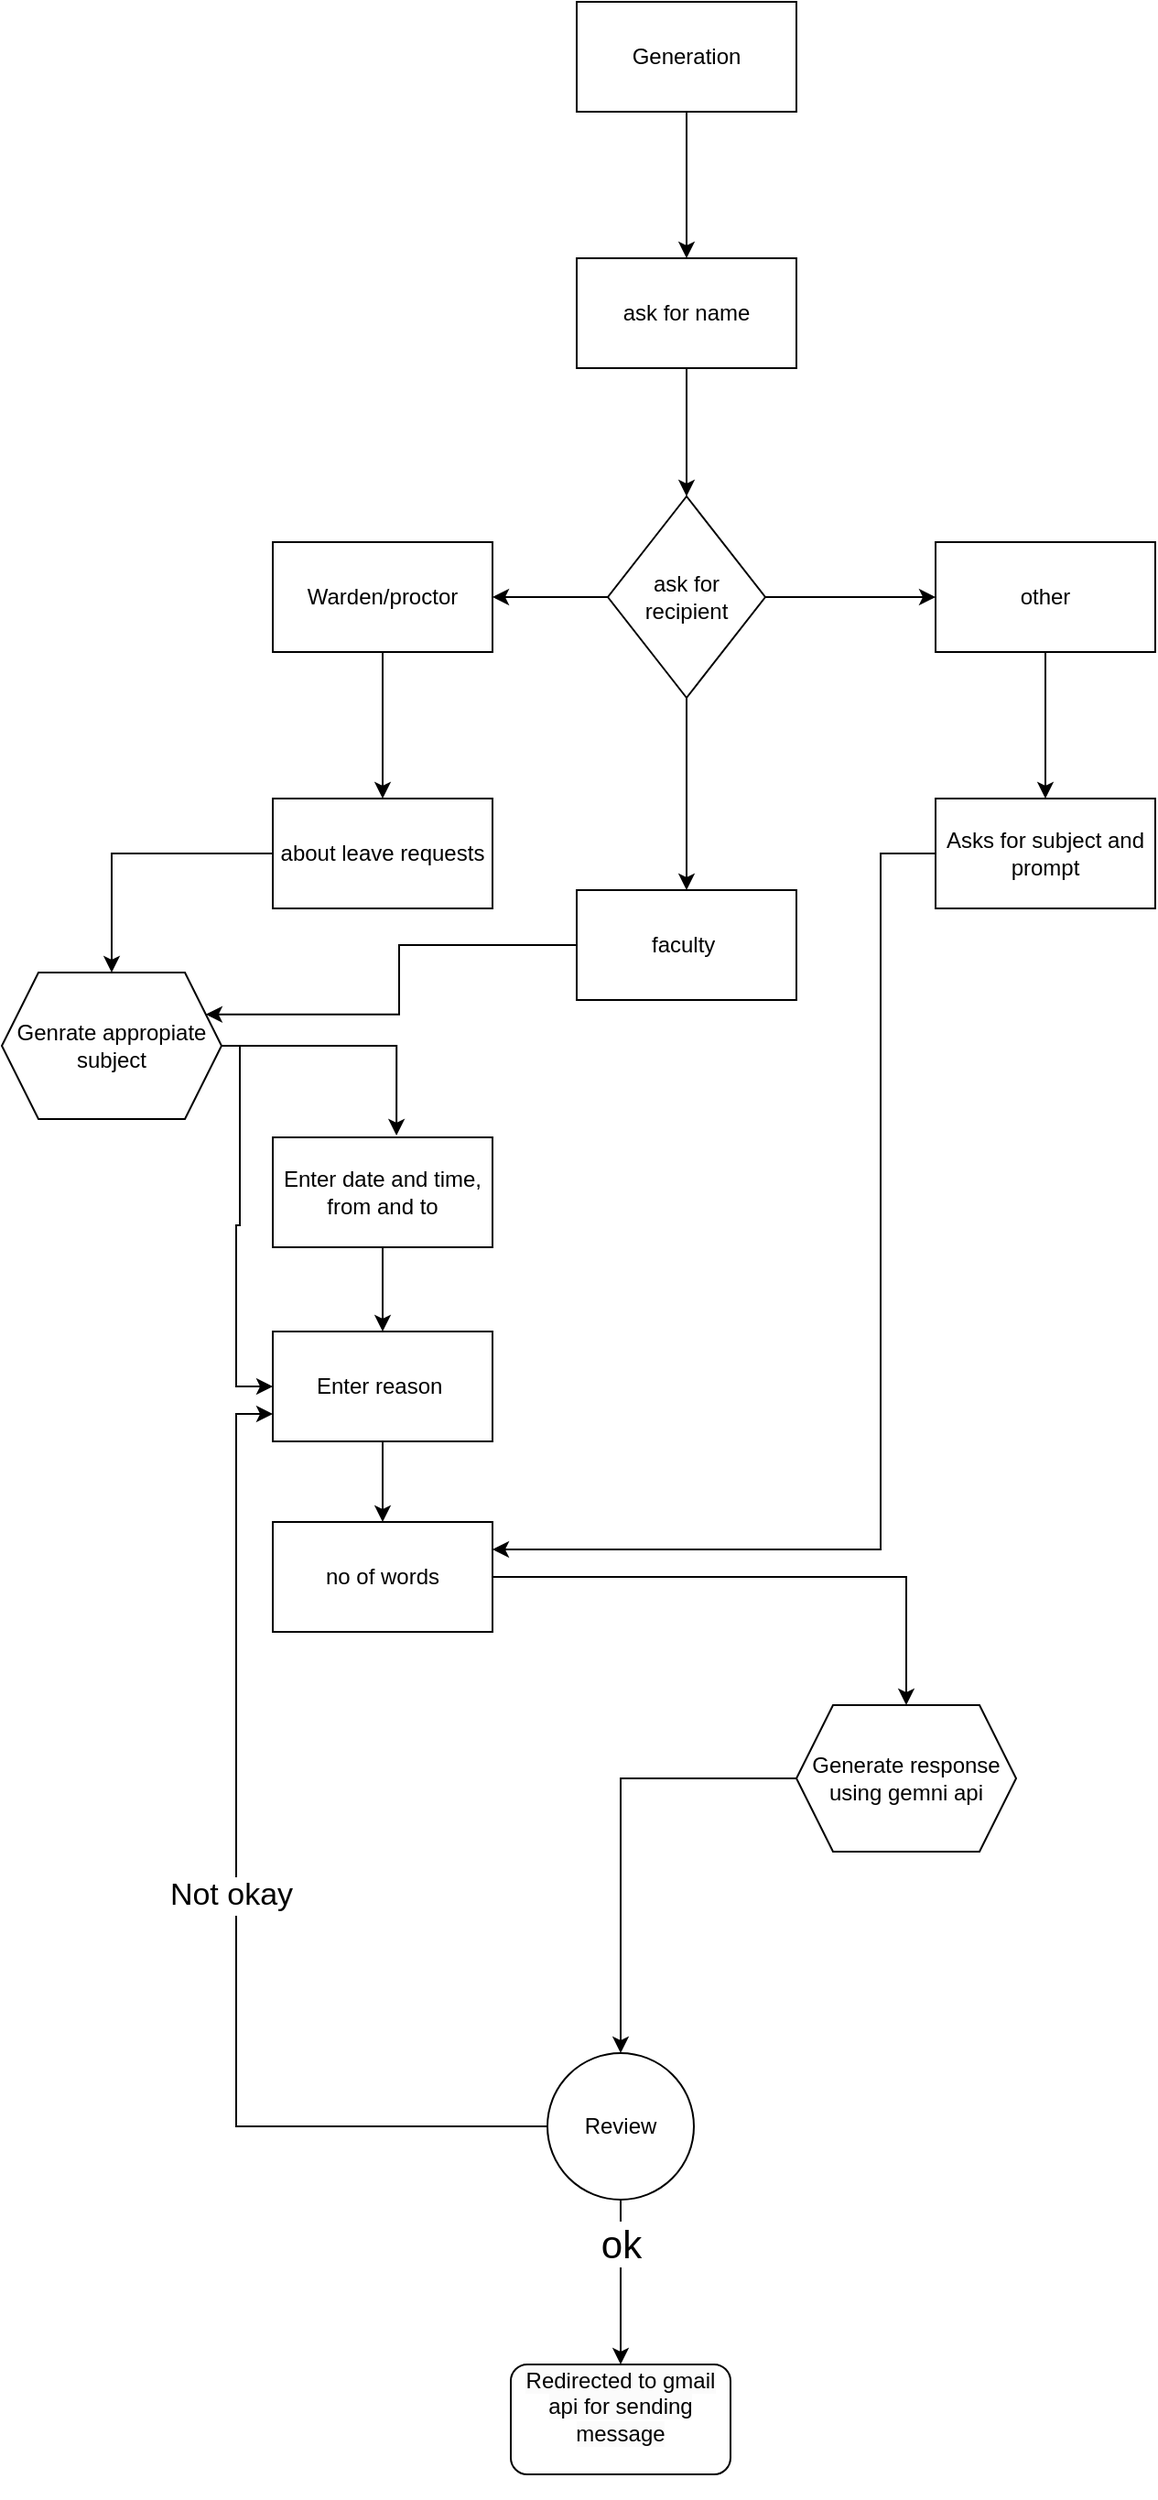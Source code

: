 <mxfile version="24.7.14">
  <diagram name="Page-1" id="p7g3PM8JSor_-tCEi5_6">
    <mxGraphModel dx="1009" dy="1708" grid="1" gridSize="10" guides="1" tooltips="1" connect="1" arrows="1" fold="1" page="1" pageScale="1" pageWidth="827" pageHeight="1169" math="0" shadow="0">
      <root>
        <mxCell id="0" />
        <mxCell id="1" parent="0" />
        <mxCell id="n0QjlRPCd2mmZXUzSAw1-3" value="" style="edgeStyle=orthogonalEdgeStyle;rounded=0;orthogonalLoop=1;jettySize=auto;html=1;" edge="1" parent="1" source="n0QjlRPCd2mmZXUzSAw1-1" target="n0QjlRPCd2mmZXUzSAw1-2">
          <mxGeometry relative="1" as="geometry" />
        </mxCell>
        <mxCell id="n0QjlRPCd2mmZXUzSAw1-1" value="Generation" style="rounded=0;whiteSpace=wrap;html=1;" vertex="1" parent="1">
          <mxGeometry x="354" y="-410" width="120" height="60" as="geometry" />
        </mxCell>
        <mxCell id="n0QjlRPCd2mmZXUzSAw1-5" value="" style="edgeStyle=orthogonalEdgeStyle;rounded=0;orthogonalLoop=1;jettySize=auto;html=1;" edge="1" parent="1" source="n0QjlRPCd2mmZXUzSAw1-2" target="n0QjlRPCd2mmZXUzSAw1-4">
          <mxGeometry relative="1" as="geometry" />
        </mxCell>
        <mxCell id="n0QjlRPCd2mmZXUzSAw1-2" value="ask for name" style="whiteSpace=wrap;html=1;rounded=0;" vertex="1" parent="1">
          <mxGeometry x="354" y="-270" width="120" height="60" as="geometry" />
        </mxCell>
        <mxCell id="n0QjlRPCd2mmZXUzSAw1-7" value="" style="edgeStyle=orthogonalEdgeStyle;rounded=0;orthogonalLoop=1;jettySize=auto;html=1;" edge="1" parent="1" source="n0QjlRPCd2mmZXUzSAw1-4" target="n0QjlRPCd2mmZXUzSAw1-6">
          <mxGeometry relative="1" as="geometry" />
        </mxCell>
        <mxCell id="n0QjlRPCd2mmZXUzSAw1-9" value="" style="edgeStyle=orthogonalEdgeStyle;rounded=0;orthogonalLoop=1;jettySize=auto;html=1;" edge="1" parent="1" source="n0QjlRPCd2mmZXUzSAw1-4" target="n0QjlRPCd2mmZXUzSAw1-8">
          <mxGeometry relative="1" as="geometry" />
        </mxCell>
        <mxCell id="n0QjlRPCd2mmZXUzSAw1-11" value="" style="edgeStyle=orthogonalEdgeStyle;rounded=0;orthogonalLoop=1;jettySize=auto;html=1;" edge="1" parent="1" source="n0QjlRPCd2mmZXUzSAw1-4" target="n0QjlRPCd2mmZXUzSAw1-10">
          <mxGeometry relative="1" as="geometry" />
        </mxCell>
        <mxCell id="n0QjlRPCd2mmZXUzSAw1-4" value="ask for recipient" style="rhombus;whiteSpace=wrap;html=1;rounded=0;" vertex="1" parent="1">
          <mxGeometry x="371" y="-140" width="86" height="110" as="geometry" />
        </mxCell>
        <mxCell id="n0QjlRPCd2mmZXUzSAw1-45" value="" style="edgeStyle=orthogonalEdgeStyle;rounded=0;orthogonalLoop=1;jettySize=auto;html=1;" edge="1" parent="1" source="n0QjlRPCd2mmZXUzSAw1-6" target="n0QjlRPCd2mmZXUzSAw1-44">
          <mxGeometry relative="1" as="geometry" />
        </mxCell>
        <mxCell id="n0QjlRPCd2mmZXUzSAw1-6" value="other" style="whiteSpace=wrap;html=1;rounded=0;" vertex="1" parent="1">
          <mxGeometry x="550" y="-115" width="120" height="60" as="geometry" />
        </mxCell>
        <mxCell id="n0QjlRPCd2mmZXUzSAw1-13" value="" style="edgeStyle=orthogonalEdgeStyle;rounded=0;orthogonalLoop=1;jettySize=auto;html=1;" edge="1" parent="1" source="n0QjlRPCd2mmZXUzSAw1-8" target="n0QjlRPCd2mmZXUzSAw1-12">
          <mxGeometry relative="1" as="geometry" />
        </mxCell>
        <mxCell id="n0QjlRPCd2mmZXUzSAw1-8" value="Warden/proctor" style="whiteSpace=wrap;html=1;rounded=0;" vertex="1" parent="1">
          <mxGeometry x="188" y="-115" width="120" height="60" as="geometry" />
        </mxCell>
        <mxCell id="n0QjlRPCd2mmZXUzSAw1-36" style="edgeStyle=orthogonalEdgeStyle;rounded=0;orthogonalLoop=1;jettySize=auto;html=1;entryX=1;entryY=0.25;entryDx=0;entryDy=0;" edge="1" parent="1" source="n0QjlRPCd2mmZXUzSAw1-10" target="n0QjlRPCd2mmZXUzSAw1-22">
          <mxGeometry relative="1" as="geometry" />
        </mxCell>
        <mxCell id="n0QjlRPCd2mmZXUzSAw1-10" value="faculty&amp;nbsp;" style="whiteSpace=wrap;html=1;rounded=0;" vertex="1" parent="1">
          <mxGeometry x="354" y="75" width="120" height="60" as="geometry" />
        </mxCell>
        <mxCell id="n0QjlRPCd2mmZXUzSAw1-23" style="edgeStyle=orthogonalEdgeStyle;rounded=0;orthogonalLoop=1;jettySize=auto;html=1;entryX=0.5;entryY=0;entryDx=0;entryDy=0;" edge="1" parent="1" source="n0QjlRPCd2mmZXUzSAw1-12" target="n0QjlRPCd2mmZXUzSAw1-22">
          <mxGeometry relative="1" as="geometry" />
        </mxCell>
        <mxCell id="n0QjlRPCd2mmZXUzSAw1-12" value="about leave requests" style="whiteSpace=wrap;html=1;rounded=0;" vertex="1" parent="1">
          <mxGeometry x="188" y="25" width="120" height="60" as="geometry" />
        </mxCell>
        <mxCell id="n0QjlRPCd2mmZXUzSAw1-17" value="" style="edgeStyle=orthogonalEdgeStyle;rounded=0;orthogonalLoop=1;jettySize=auto;html=1;" edge="1" parent="1" source="n0QjlRPCd2mmZXUzSAw1-14" target="n0QjlRPCd2mmZXUzSAw1-16">
          <mxGeometry relative="1" as="geometry" />
        </mxCell>
        <mxCell id="n0QjlRPCd2mmZXUzSAw1-14" value="Enter date and time, from and to" style="whiteSpace=wrap;html=1;rounded=0;" vertex="1" parent="1">
          <mxGeometry x="188" y="210" width="120" height="60" as="geometry" />
        </mxCell>
        <mxCell id="n0QjlRPCd2mmZXUzSAw1-19" value="" style="edgeStyle=orthogonalEdgeStyle;rounded=0;orthogonalLoop=1;jettySize=auto;html=1;" edge="1" parent="1" source="n0QjlRPCd2mmZXUzSAw1-16" target="n0QjlRPCd2mmZXUzSAw1-18">
          <mxGeometry relative="1" as="geometry" />
        </mxCell>
        <mxCell id="n0QjlRPCd2mmZXUzSAw1-16" value="Enter reason&amp;nbsp;" style="whiteSpace=wrap;html=1;rounded=0;" vertex="1" parent="1">
          <mxGeometry x="188" y="316" width="120" height="60" as="geometry" />
        </mxCell>
        <mxCell id="n0QjlRPCd2mmZXUzSAw1-28" value="" style="edgeStyle=orthogonalEdgeStyle;rounded=0;orthogonalLoop=1;jettySize=auto;html=1;" edge="1" parent="1" source="n0QjlRPCd2mmZXUzSAw1-18" target="n0QjlRPCd2mmZXUzSAw1-27">
          <mxGeometry relative="1" as="geometry" />
        </mxCell>
        <mxCell id="n0QjlRPCd2mmZXUzSAw1-18" value="no of words" style="whiteSpace=wrap;html=1;rounded=0;" vertex="1" parent="1">
          <mxGeometry x="188" y="420" width="120" height="60" as="geometry" />
        </mxCell>
        <mxCell id="n0QjlRPCd2mmZXUzSAw1-37" style="edgeStyle=orthogonalEdgeStyle;rounded=0;orthogonalLoop=1;jettySize=auto;html=1;entryX=0;entryY=0.5;entryDx=0;entryDy=0;" edge="1" parent="1" source="n0QjlRPCd2mmZXUzSAw1-22" target="n0QjlRPCd2mmZXUzSAw1-16">
          <mxGeometry relative="1" as="geometry">
            <Array as="points">
              <mxPoint x="170" y="160" />
              <mxPoint x="170" y="258" />
              <mxPoint x="168" y="258" />
              <mxPoint x="168" y="346" />
            </Array>
          </mxGeometry>
        </mxCell>
        <mxCell id="n0QjlRPCd2mmZXUzSAw1-22" value="Genrate appropiate subject" style="shape=hexagon;perimeter=hexagonPerimeter2;whiteSpace=wrap;html=1;fixedSize=1;" vertex="1" parent="1">
          <mxGeometry x="40" y="120" width="120" height="80" as="geometry" />
        </mxCell>
        <mxCell id="n0QjlRPCd2mmZXUzSAw1-24" style="edgeStyle=orthogonalEdgeStyle;rounded=0;orthogonalLoop=1;jettySize=auto;html=1;entryX=0.563;entryY=-0.017;entryDx=0;entryDy=0;entryPerimeter=0;" edge="1" parent="1" source="n0QjlRPCd2mmZXUzSAw1-22" target="n0QjlRPCd2mmZXUzSAw1-14">
          <mxGeometry relative="1" as="geometry" />
        </mxCell>
        <mxCell id="n0QjlRPCd2mmZXUzSAw1-30" value="" style="edgeStyle=orthogonalEdgeStyle;rounded=0;orthogonalLoop=1;jettySize=auto;html=1;" edge="1" parent="1" source="n0QjlRPCd2mmZXUzSAw1-27" target="n0QjlRPCd2mmZXUzSAw1-29">
          <mxGeometry relative="1" as="geometry" />
        </mxCell>
        <mxCell id="n0QjlRPCd2mmZXUzSAw1-27" value="Generate response using gemni api" style="shape=hexagon;perimeter=hexagonPerimeter2;whiteSpace=wrap;html=1;fixedSize=1;rounded=0;" vertex="1" parent="1">
          <mxGeometry x="474" y="520" width="120" height="80" as="geometry" />
        </mxCell>
        <mxCell id="n0QjlRPCd2mmZXUzSAw1-32" value="" style="edgeStyle=orthogonalEdgeStyle;rounded=0;orthogonalLoop=1;jettySize=auto;html=1;entryX=0.5;entryY=0;entryDx=0;entryDy=0;" edge="1" parent="1" source="n0QjlRPCd2mmZXUzSAw1-29" target="n0QjlRPCd2mmZXUzSAw1-50">
          <mxGeometry relative="1" as="geometry">
            <mxPoint x="380" y="867" as="targetPoint" />
          </mxGeometry>
        </mxCell>
        <mxCell id="n0QjlRPCd2mmZXUzSAw1-38" value="ok" style="edgeLabel;html=1;align=center;verticalAlign=middle;resizable=0;points=[];fontSize=21;" vertex="1" connectable="0" parent="n0QjlRPCd2mmZXUzSAw1-32">
          <mxGeometry x="-0.469" relative="1" as="geometry">
            <mxPoint as="offset" />
          </mxGeometry>
        </mxCell>
        <mxCell id="n0QjlRPCd2mmZXUzSAw1-46" style="edgeStyle=orthogonalEdgeStyle;rounded=0;orthogonalLoop=1;jettySize=auto;html=1;entryX=0;entryY=0.75;entryDx=0;entryDy=0;" edge="1" parent="1" source="n0QjlRPCd2mmZXUzSAw1-29" target="n0QjlRPCd2mmZXUzSAw1-16">
          <mxGeometry relative="1" as="geometry" />
        </mxCell>
        <mxCell id="n0QjlRPCd2mmZXUzSAw1-47" value="&lt;font style=&quot;font-size: 17px;&quot;&gt;Not okay&lt;/font&gt;" style="edgeLabel;html=1;align=center;verticalAlign=middle;resizable=0;points=[];" vertex="1" connectable="0" parent="n0QjlRPCd2mmZXUzSAw1-46">
          <mxGeometry x="0.024" y="3" relative="1" as="geometry">
            <mxPoint as="offset" />
          </mxGeometry>
        </mxCell>
        <mxCell id="n0QjlRPCd2mmZXUzSAw1-29" value="Review" style="ellipse;whiteSpace=wrap;html=1;rounded=0;" vertex="1" parent="1">
          <mxGeometry x="338" y="710" width="80" height="80" as="geometry" />
        </mxCell>
        <mxCell id="n0QjlRPCd2mmZXUzSAw1-49" style="edgeStyle=orthogonalEdgeStyle;rounded=0;orthogonalLoop=1;jettySize=auto;html=1;entryX=1;entryY=0.25;entryDx=0;entryDy=0;" edge="1" parent="1" source="n0QjlRPCd2mmZXUzSAw1-44" target="n0QjlRPCd2mmZXUzSAw1-18">
          <mxGeometry relative="1" as="geometry">
            <Array as="points">
              <mxPoint x="520" y="55" />
              <mxPoint x="520" y="435" />
            </Array>
          </mxGeometry>
        </mxCell>
        <mxCell id="n0QjlRPCd2mmZXUzSAw1-44" value="Asks for subject and prompt" style="whiteSpace=wrap;html=1;rounded=0;" vertex="1" parent="1">
          <mxGeometry x="550" y="25" width="120" height="60" as="geometry" />
        </mxCell>
        <mxCell id="n0QjlRPCd2mmZXUzSAw1-50" value="&#xa;&lt;span style=&quot;forced-color-adjust: none; color: rgb(0, 0, 0); font-family: Helvetica; font-size: 12px; font-style: normal; font-variant-ligatures: normal; font-variant-caps: normal; font-weight: 400; letter-spacing: normal; orphans: 2; text-align: center; text-indent: 0px; text-transform: none; widows: 2; word-spacing: 0px; -webkit-text-stroke-width: 0px; white-space: normal; text-decoration-thickness: initial; text-decoration-style: initial; text-decoration-color: initial; background-color: rgb(251, 251, 251); float: none; display: inline !important;&quot;&gt;Redirected to gmail api for sending message&lt;/span&gt;&lt;br style=&quot;forced-color-adjust: none; color: rgb(0, 0, 0); font-family: Helvetica; font-size: 12px; font-style: normal; font-variant-ligatures: normal; font-variant-caps: normal; font-weight: 400; letter-spacing: normal; orphans: 2; text-align: center; text-indent: 0px; text-transform: none; widows: 2; word-spacing: 0px; -webkit-text-stroke-width: 0px; white-space: normal; background-color: rgb(251, 251, 251); text-decoration-thickness: initial; text-decoration-style: initial; text-decoration-color: initial;&quot;&gt;&#xa;&#xa;" style="rounded=1;whiteSpace=wrap;html=1;" vertex="1" parent="1">
          <mxGeometry x="318" y="880" width="120" height="60" as="geometry" />
        </mxCell>
      </root>
    </mxGraphModel>
  </diagram>
</mxfile>
